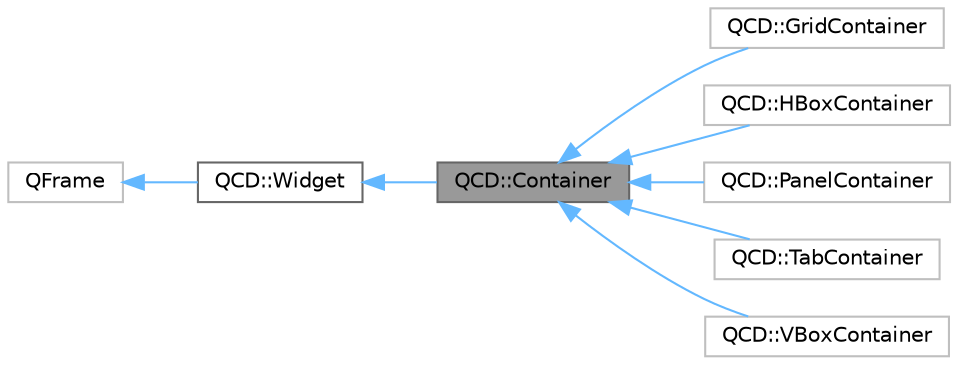 digraph "QCD::Container"
{
 // LATEX_PDF_SIZE
  bgcolor="transparent";
  edge [fontname=Helvetica,fontsize=10,labelfontname=Helvetica,labelfontsize=10];
  node [fontname=Helvetica,fontsize=10,shape=box,height=0.2,width=0.4];
  rankdir="LR";
  Node1 [label="QCD::Container",height=0.2,width=0.4,color="gray40", fillcolor="grey60", style="filled", fontcolor="black",tooltip=" "];
  Node2 -> Node1 [dir="back",color="steelblue1",style="solid"];
  Node2 [label="QCD::Widget",height=0.2,width=0.4,color="gray40", fillcolor="white", style="filled",URL="$classQCD_1_1Widget.html",tooltip="Base class for all QCD custom widget."];
  Node3 -> Node2 [dir="back",color="steelblue1",style="solid"];
  Node3 [label="QFrame",height=0.2,width=0.4,color="grey75", fillcolor="white", style="filled",tooltip=" "];
  Node1 -> Node4 [dir="back",color="steelblue1",style="solid"];
  Node4 [label="QCD::GridContainer",height=0.2,width=0.4,color="grey75", fillcolor="white", style="filled",URL="$classQCD_1_1GridContainer.html",tooltip=" "];
  Node1 -> Node5 [dir="back",color="steelblue1",style="solid"];
  Node5 [label="QCD::HBoxContainer",height=0.2,width=0.4,color="grey75", fillcolor="white", style="filled",URL="$classQCD_1_1HBoxContainer.html",tooltip=" "];
  Node1 -> Node6 [dir="back",color="steelblue1",style="solid"];
  Node6 [label="QCD::PanelContainer",height=0.2,width=0.4,color="grey75", fillcolor="white", style="filled",URL="$classQCD_1_1PanelContainer.html",tooltip=" "];
  Node1 -> Node7 [dir="back",color="steelblue1",style="solid"];
  Node7 [label="QCD::TabContainer",height=0.2,width=0.4,color="grey75", fillcolor="white", style="filled",URL="$classQCD_1_1TabContainer.html",tooltip=" "];
  Node1 -> Node8 [dir="back",color="steelblue1",style="solid"];
  Node8 [label="QCD::VBoxContainer",height=0.2,width=0.4,color="grey75", fillcolor="white", style="filled",URL="$classQCD_1_1VBoxContainer.html",tooltip=" "];
}
